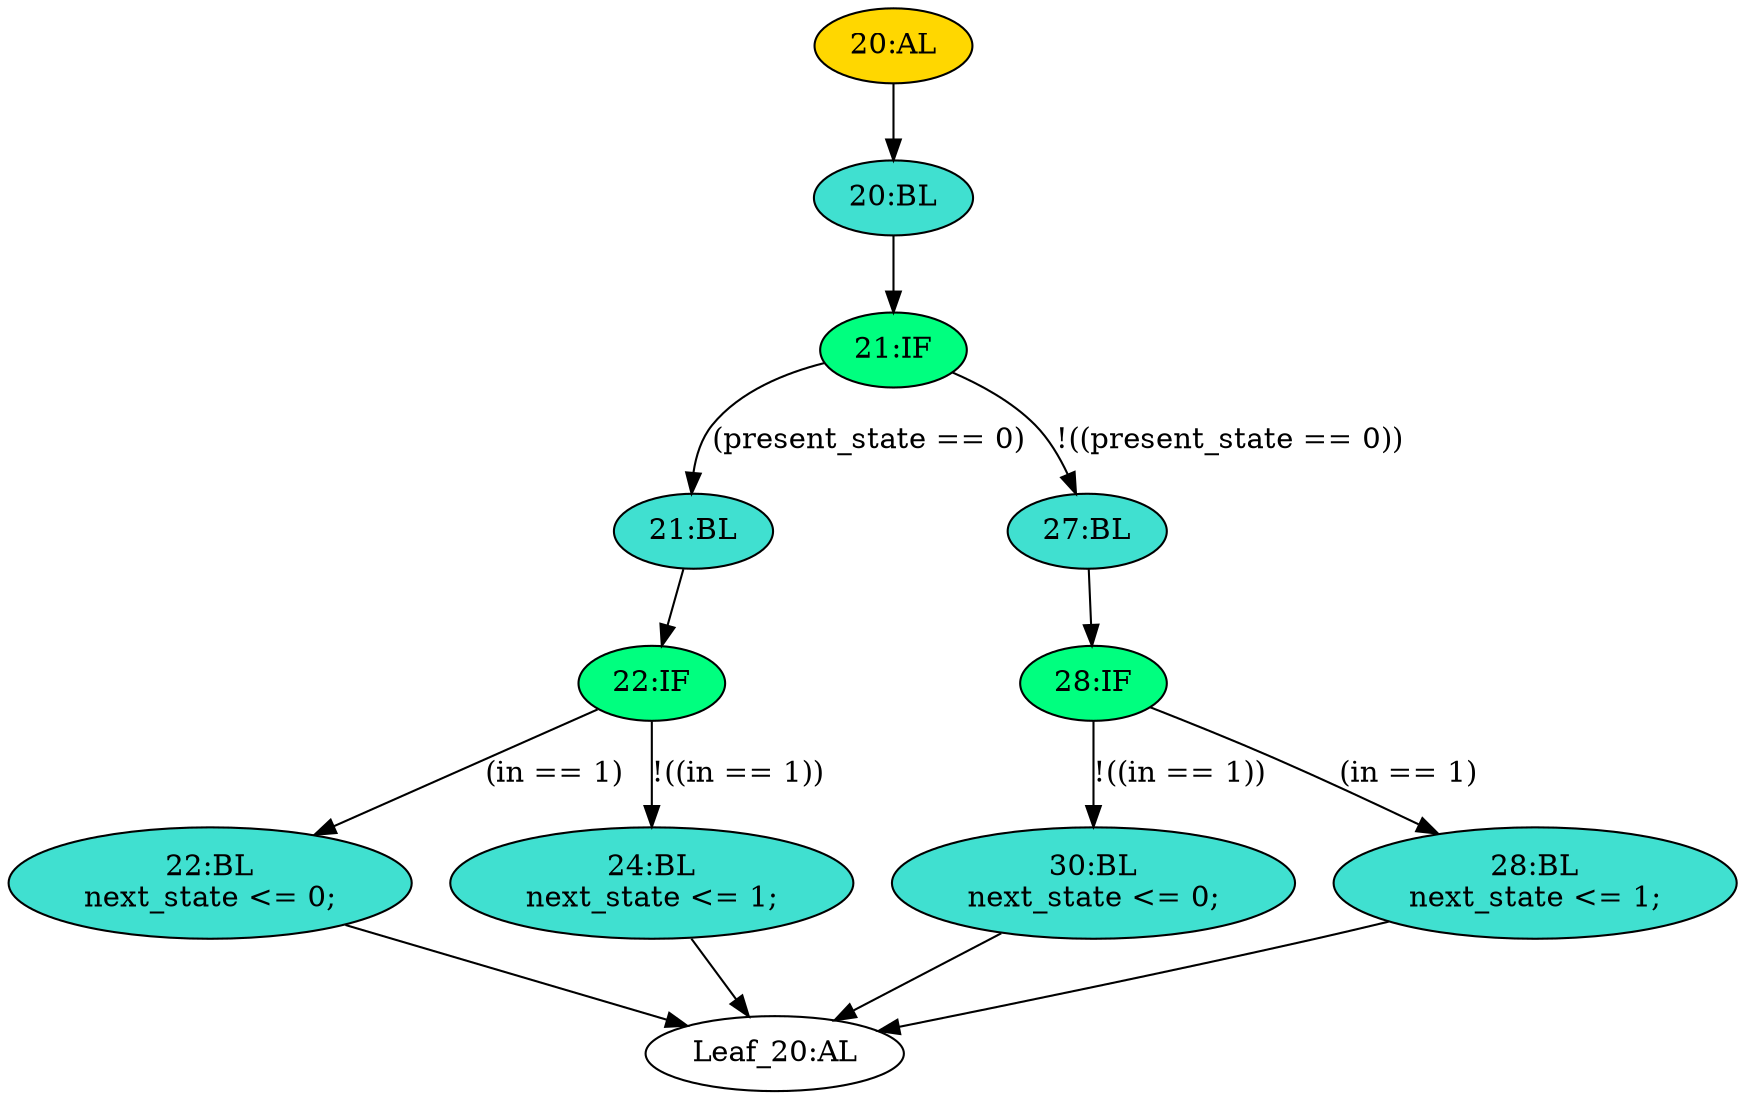 strict digraph "" {
	node [label="\N"];
	"20:AL"	[ast="<pyverilog.vparser.ast.Always object at 0x7fcdcdf46cd0>",
		clk_sens=False,
		fillcolor=gold,
		label="20:AL",
		sens="['present_state', 'in']",
		statements="[]",
		style=filled,
		typ=Always,
		use_var="['present_state', 'in']"];
	"20:BL"	[ast="<pyverilog.vparser.ast.Block object at 0x7fcdcdf46e90>",
		fillcolor=turquoise,
		label="20:BL",
		statements="[]",
		style=filled,
		typ=Block];
	"20:AL" -> "20:BL"	[cond="[]",
		lineno=None];
	"21:BL"	[ast="<pyverilog.vparser.ast.Block object at 0x7fcdcdf72490>",
		fillcolor=turquoise,
		label="21:BL",
		statements="[]",
		style=filled,
		typ=Block];
	"22:IF"	[ast="<pyverilog.vparser.ast.IfStatement object at 0x7fcdcdf724d0>",
		fillcolor=springgreen,
		label="22:IF",
		statements="[]",
		style=filled,
		typ=IfStatement];
	"21:BL" -> "22:IF"	[cond="[]",
		lineno=None];
	"21:IF"	[ast="<pyverilog.vparser.ast.IfStatement object at 0x7fcdcdf46ed0>",
		fillcolor=springgreen,
		label="21:IF",
		statements="[]",
		style=filled,
		typ=IfStatement];
	"20:BL" -> "21:IF"	[cond="[]",
		lineno=None];
	"28:IF"	[ast="<pyverilog.vparser.ast.IfStatement object at 0x7fcdcdf46f90>",
		fillcolor=springgreen,
		label="28:IF",
		statements="[]",
		style=filled,
		typ=IfStatement];
	"30:BL"	[ast="<pyverilog.vparser.ast.Block object at 0x7fcdcdf46fd0>",
		fillcolor=turquoise,
		label="30:BL
next_state <= 0;",
		statements="[<pyverilog.vparser.ast.NonblockingSubstitution object at 0x7fcdcdf72050>]",
		style=filled,
		typ=Block];
	"28:IF" -> "30:BL"	[cond="['in']",
		label="!((in == 1))",
		lineno=28];
	"28:BL"	[ast="<pyverilog.vparser.ast.Block object at 0x7fcdcdf72210>",
		fillcolor=turquoise,
		label="28:BL
next_state <= 1;",
		statements="[<pyverilog.vparser.ast.NonblockingSubstitution object at 0x7fcdcdf72250>]",
		style=filled,
		typ=Block];
	"28:IF" -> "28:BL"	[cond="['in']",
		label="(in == 1)",
		lineno=28];
	"22:BL"	[ast="<pyverilog.vparser.ast.Block object at 0x7fcdcdf726d0>",
		fillcolor=turquoise,
		label="22:BL
next_state <= 0;",
		statements="[<pyverilog.vparser.ast.NonblockingSubstitution object at 0x7fcdcdf72710>]",
		style=filled,
		typ=Block];
	"Leaf_20:AL"	[def_var="['next_state']",
		label="Leaf_20:AL"];
	"22:BL" -> "Leaf_20:AL"	[cond="[]",
		lineno=None];
	"30:BL" -> "Leaf_20:AL"	[cond="[]",
		lineno=None];
	"24:BL"	[ast="<pyverilog.vparser.ast.Block object at 0x7fcdcdf72510>",
		fillcolor=turquoise,
		label="24:BL
next_state <= 1;",
		statements="[<pyverilog.vparser.ast.NonblockingSubstitution object at 0x7fcdcdf72550>]",
		style=filled,
		typ=Block];
	"24:BL" -> "Leaf_20:AL"	[cond="[]",
		lineno=None];
	"22:IF" -> "22:BL"	[cond="['in']",
		label="(in == 1)",
		lineno=22];
	"22:IF" -> "24:BL"	[cond="['in']",
		label="!((in == 1))",
		lineno=22];
	"21:IF" -> "21:BL"	[cond="['present_state']",
		label="(present_state == 0)",
		lineno=21];
	"27:BL"	[ast="<pyverilog.vparser.ast.Block object at 0x7fcdcdf46f50>",
		fillcolor=turquoise,
		label="27:BL",
		statements="[]",
		style=filled,
		typ=Block];
	"21:IF" -> "27:BL"	[cond="['present_state']",
		label="!((present_state == 0))",
		lineno=21];
	"27:BL" -> "28:IF"	[cond="[]",
		lineno=None];
	"28:BL" -> "Leaf_20:AL"	[cond="[]",
		lineno=None];
}
